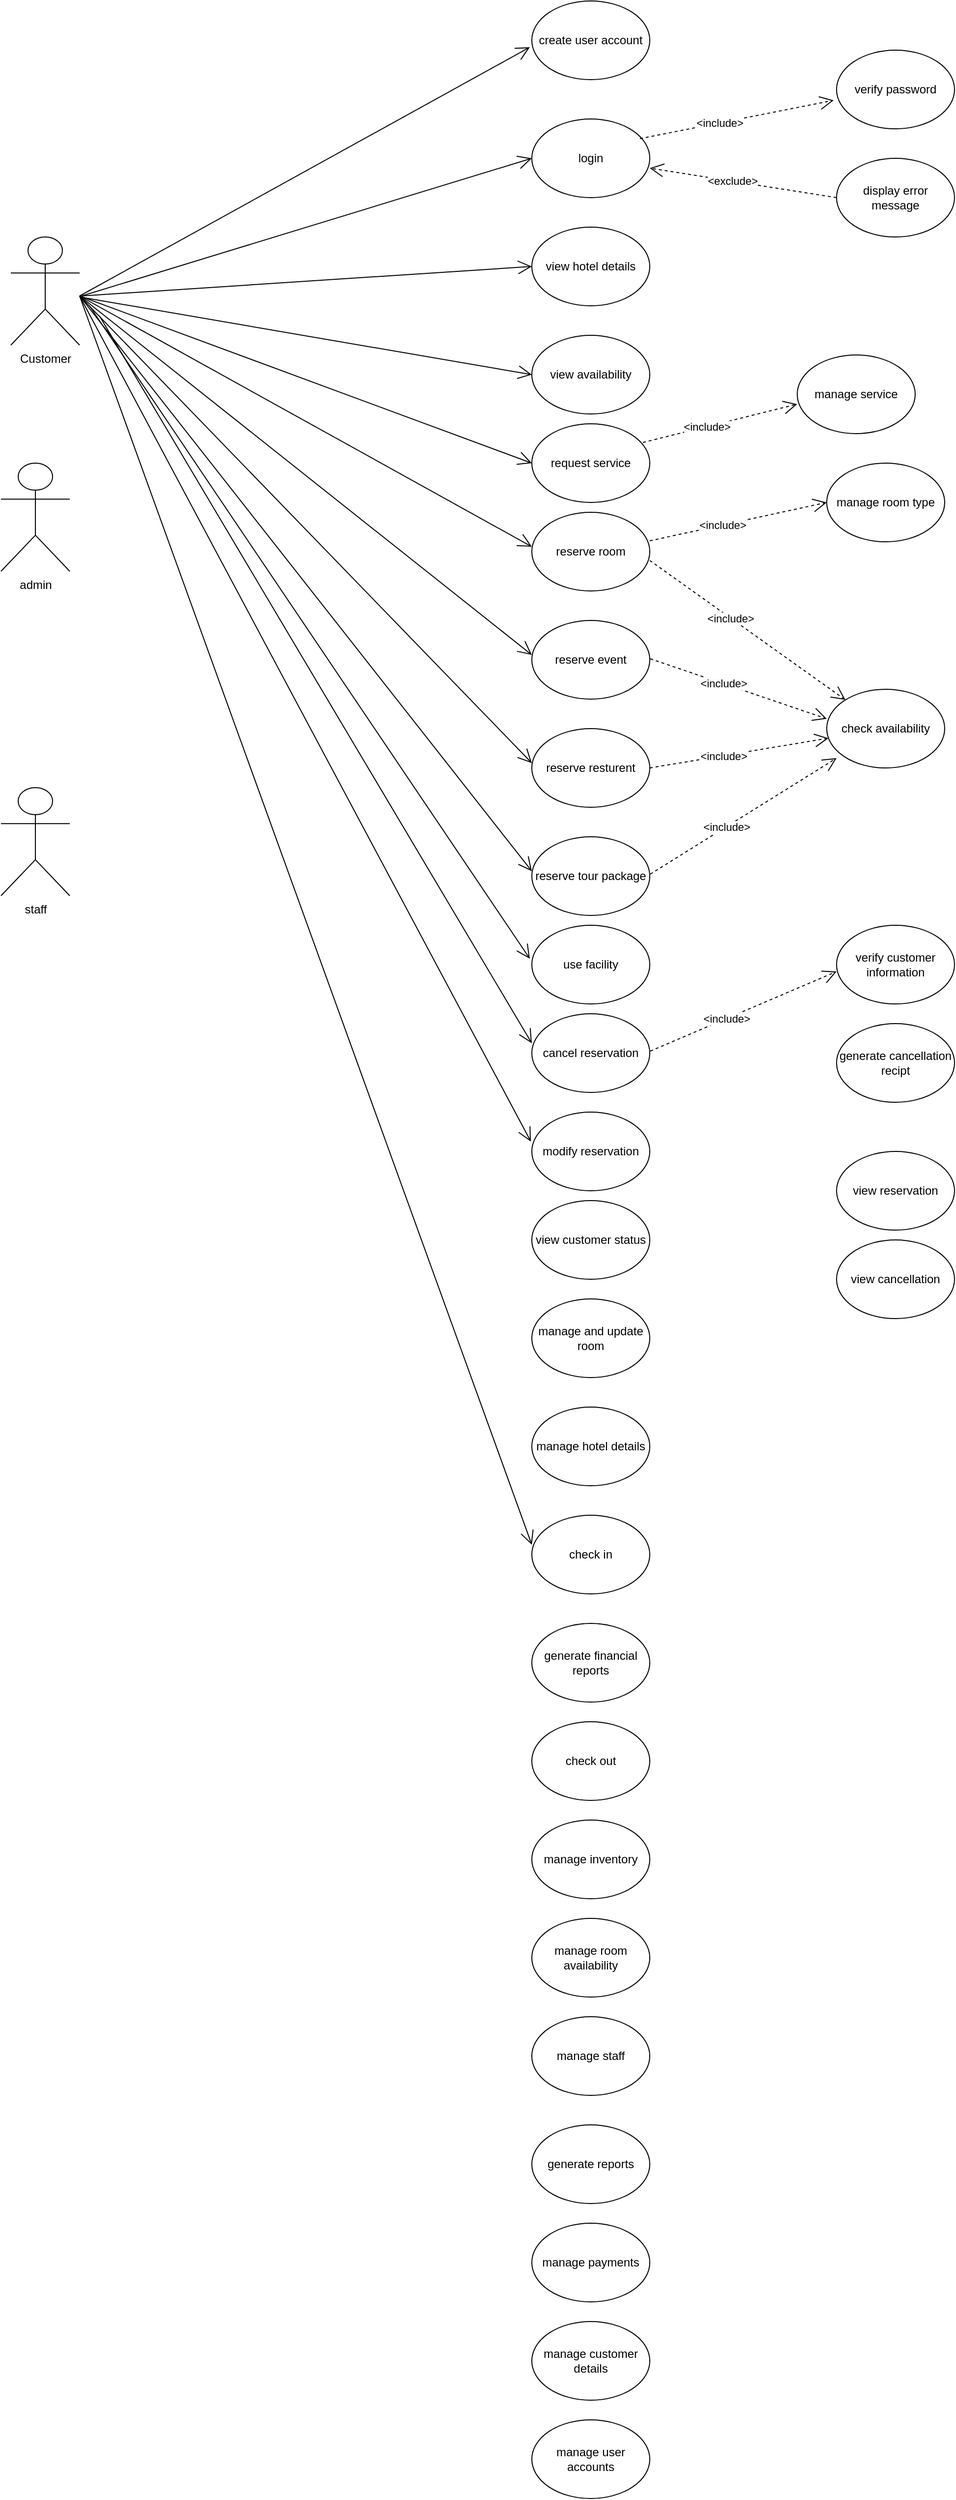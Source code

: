 <mxfile version="21.3.7" type="github">
  <diagram name="Page-1" id="8n2fAxBShtkgeZEnvYDV">
    <mxGraphModel dx="2222" dy="593" grid="1" gridSize="10" guides="1" tooltips="1" connect="1" arrows="1" fold="1" page="1" pageScale="1" pageWidth="1100" pageHeight="1700" math="0" shadow="0">
      <root>
        <mxCell id="0" />
        <mxCell id="1" parent="0" />
        <mxCell id="-rtBCofy2EuOzevjXCgD-1" value="&lt;div&gt;create user account&lt;/div&gt;" style="ellipse;whiteSpace=wrap;html=1;" vertex="1" parent="1">
          <mxGeometry x="410" y="20" width="120" height="80" as="geometry" />
        </mxCell>
        <mxCell id="-rtBCofy2EuOzevjXCgD-2" value="&lt;div&gt;login&lt;/div&gt;" style="ellipse;whiteSpace=wrap;html=1;" vertex="1" parent="1">
          <mxGeometry x="410" y="140" width="120" height="80" as="geometry" />
        </mxCell>
        <mxCell id="-rtBCofy2EuOzevjXCgD-3" value="verify password" style="ellipse;whiteSpace=wrap;html=1;" vertex="1" parent="1">
          <mxGeometry x="720" y="70" width="120" height="80" as="geometry" />
        </mxCell>
        <mxCell id="-rtBCofy2EuOzevjXCgD-4" value="display error message" style="ellipse;whiteSpace=wrap;html=1;" vertex="1" parent="1">
          <mxGeometry x="720" y="180" width="120" height="80" as="geometry" />
        </mxCell>
        <mxCell id="-rtBCofy2EuOzevjXCgD-5" value="view availability" style="ellipse;whiteSpace=wrap;html=1;" vertex="1" parent="1">
          <mxGeometry x="410" y="360" width="120" height="80" as="geometry" />
        </mxCell>
        <mxCell id="-rtBCofy2EuOzevjXCgD-6" value="reserve room" style="ellipse;whiteSpace=wrap;html=1;" vertex="1" parent="1">
          <mxGeometry x="410" y="540" width="120" height="80" as="geometry" />
        </mxCell>
        <mxCell id="-rtBCofy2EuOzevjXCgD-7" value="reserve event" style="ellipse;whiteSpace=wrap;html=1;" vertex="1" parent="1">
          <mxGeometry x="410" y="650" width="120" height="80" as="geometry" />
        </mxCell>
        <mxCell id="-rtBCofy2EuOzevjXCgD-8" value="reserve resturent" style="ellipse;whiteSpace=wrap;html=1;" vertex="1" parent="1">
          <mxGeometry x="410" y="760" width="120" height="80" as="geometry" />
        </mxCell>
        <mxCell id="-rtBCofy2EuOzevjXCgD-9" value="reserve tour package" style="ellipse;whiteSpace=wrap;html=1;" vertex="1" parent="1">
          <mxGeometry x="410" y="870" width="120" height="80" as="geometry" />
        </mxCell>
        <mxCell id="-rtBCofy2EuOzevjXCgD-10" value="manage and update room" style="ellipse;whiteSpace=wrap;html=1;" vertex="1" parent="1">
          <mxGeometry x="410" y="1340" width="120" height="80" as="geometry" />
        </mxCell>
        <mxCell id="-rtBCofy2EuOzevjXCgD-11" value="view customer status" style="ellipse;whiteSpace=wrap;html=1;" vertex="1" parent="1">
          <mxGeometry x="410" y="1240" width="120" height="80" as="geometry" />
        </mxCell>
        <mxCell id="-rtBCofy2EuOzevjXCgD-12" value="check availability" style="ellipse;whiteSpace=wrap;html=1;" vertex="1" parent="1">
          <mxGeometry x="710" y="720" width="120" height="80" as="geometry" />
        </mxCell>
        <mxCell id="-rtBCofy2EuOzevjXCgD-14" value="cancel reservation" style="ellipse;whiteSpace=wrap;html=1;" vertex="1" parent="1">
          <mxGeometry x="410" y="1050" width="120" height="80" as="geometry" />
        </mxCell>
        <mxCell id="-rtBCofy2EuOzevjXCgD-15" value="verify customer information" style="ellipse;whiteSpace=wrap;html=1;" vertex="1" parent="1">
          <mxGeometry x="720" y="960" width="120" height="80" as="geometry" />
        </mxCell>
        <mxCell id="-rtBCofy2EuOzevjXCgD-16" value="generate cancellation recipt" style="ellipse;whiteSpace=wrap;html=1;" vertex="1" parent="1">
          <mxGeometry x="720" y="1060" width="120" height="80" as="geometry" />
        </mxCell>
        <mxCell id="-rtBCofy2EuOzevjXCgD-19" value="view reservation" style="ellipse;whiteSpace=wrap;html=1;" vertex="1" parent="1">
          <mxGeometry x="720" y="1190" width="120" height="80" as="geometry" />
        </mxCell>
        <mxCell id="-rtBCofy2EuOzevjXCgD-20" value="view cancellation" style="ellipse;whiteSpace=wrap;html=1;" vertex="1" parent="1">
          <mxGeometry x="720" y="1280" width="120" height="80" as="geometry" />
        </mxCell>
        <mxCell id="-rtBCofy2EuOzevjXCgD-21" value="manage hotel details" style="ellipse;whiteSpace=wrap;html=1;" vertex="1" parent="1">
          <mxGeometry x="410" y="1450" width="120" height="80" as="geometry" />
        </mxCell>
        <mxCell id="-rtBCofy2EuOzevjXCgD-22" value="modify reservation" style="ellipse;whiteSpace=wrap;html=1;" vertex="1" parent="1">
          <mxGeometry x="410" y="1150" width="120" height="80" as="geometry" />
        </mxCell>
        <mxCell id="-rtBCofy2EuOzevjXCgD-23" value="view hotel details" style="ellipse;whiteSpace=wrap;html=1;" vertex="1" parent="1">
          <mxGeometry x="410" y="250" width="120" height="80" as="geometry" />
        </mxCell>
        <mxCell id="-rtBCofy2EuOzevjXCgD-24" value="generate financial reports" style="ellipse;whiteSpace=wrap;html=1;" vertex="1" parent="1">
          <mxGeometry x="410" y="1670" width="120" height="80" as="geometry" />
        </mxCell>
        <mxCell id="-rtBCofy2EuOzevjXCgD-25" value="check in" style="ellipse;whiteSpace=wrap;html=1;" vertex="1" parent="1">
          <mxGeometry x="410" y="1560" width="120" height="80" as="geometry" />
        </mxCell>
        <mxCell id="-rtBCofy2EuOzevjXCgD-26" value="check out" style="ellipse;whiteSpace=wrap;html=1;" vertex="1" parent="1">
          <mxGeometry x="410" y="1770" width="120" height="80" as="geometry" />
        </mxCell>
        <mxCell id="-rtBCofy2EuOzevjXCgD-27" value="manage inventory" style="ellipse;whiteSpace=wrap;html=1;" vertex="1" parent="1">
          <mxGeometry x="410" y="1870" width="120" height="80" as="geometry" />
        </mxCell>
        <mxCell id="-rtBCofy2EuOzevjXCgD-28" value="manage room availability" style="ellipse;whiteSpace=wrap;html=1;" vertex="1" parent="1">
          <mxGeometry x="410" y="1970" width="120" height="80" as="geometry" />
        </mxCell>
        <mxCell id="-rtBCofy2EuOzevjXCgD-29" value="manage staff" style="ellipse;whiteSpace=wrap;html=1;" vertex="1" parent="1">
          <mxGeometry x="410" y="2070" width="120" height="80" as="geometry" />
        </mxCell>
        <mxCell id="-rtBCofy2EuOzevjXCgD-30" value="generate reports" style="ellipse;whiteSpace=wrap;html=1;" vertex="1" parent="1">
          <mxGeometry x="410" y="2180" width="120" height="80" as="geometry" />
        </mxCell>
        <mxCell id="-rtBCofy2EuOzevjXCgD-31" value="manage payments" style="ellipse;whiteSpace=wrap;html=1;" vertex="1" parent="1">
          <mxGeometry x="410" y="2280" width="120" height="80" as="geometry" />
        </mxCell>
        <mxCell id="-rtBCofy2EuOzevjXCgD-32" value="manage customer details" style="ellipse;whiteSpace=wrap;html=1;" vertex="1" parent="1">
          <mxGeometry x="410" y="2380" width="120" height="80" as="geometry" />
        </mxCell>
        <mxCell id="-rtBCofy2EuOzevjXCgD-33" value="manage user accounts" style="ellipse;whiteSpace=wrap;html=1;" vertex="1" parent="1">
          <mxGeometry x="410" y="2480" width="120" height="80" as="geometry" />
        </mxCell>
        <mxCell id="-rtBCofy2EuOzevjXCgD-34" value="manage room type" style="ellipse;whiteSpace=wrap;html=1;" vertex="1" parent="1">
          <mxGeometry x="710" y="490" width="120" height="80" as="geometry" />
        </mxCell>
        <mxCell id="-rtBCofy2EuOzevjXCgD-35" value="use facility" style="ellipse;whiteSpace=wrap;html=1;" vertex="1" parent="1">
          <mxGeometry x="410" y="960" width="120" height="80" as="geometry" />
        </mxCell>
        <mxCell id="-rtBCofy2EuOzevjXCgD-37" value="request service" style="ellipse;whiteSpace=wrap;html=1;" vertex="1" parent="1">
          <mxGeometry x="410" y="450" width="120" height="80" as="geometry" />
        </mxCell>
        <mxCell id="-rtBCofy2EuOzevjXCgD-38" value="manage service" style="ellipse;whiteSpace=wrap;html=1;" vertex="1" parent="1">
          <mxGeometry x="680" y="380" width="120" height="80" as="geometry" />
        </mxCell>
        <mxCell id="-rtBCofy2EuOzevjXCgD-40" value="Customer" style="shape=umlActor;verticalLabelPosition=bottom;verticalAlign=top;html=1;outlineConnect=0;" vertex="1" parent="1">
          <mxGeometry x="-120" y="260" width="70" height="110" as="geometry" />
        </mxCell>
        <mxCell id="-rtBCofy2EuOzevjXCgD-42" value="admin" style="shape=umlActor;verticalLabelPosition=bottom;verticalAlign=top;html=1;outlineConnect=0;" vertex="1" parent="1">
          <mxGeometry x="-130" y="490" width="70" height="110" as="geometry" />
        </mxCell>
        <mxCell id="-rtBCofy2EuOzevjXCgD-43" value="staff" style="shape=umlActor;verticalLabelPosition=bottom;verticalAlign=top;html=1;outlineConnect=0;" vertex="1" parent="1">
          <mxGeometry x="-130" y="820" width="70" height="110" as="geometry" />
        </mxCell>
        <mxCell id="-rtBCofy2EuOzevjXCgD-54" value="" style="endArrow=open;dashed=1;endFill=0;endSize=12;html=1;rounded=0;entryX=-0.025;entryY=0.638;entryDx=0;entryDy=0;entryPerimeter=0;" edge="1" parent="1" target="-rtBCofy2EuOzevjXCgD-3">
          <mxGeometry width="160" relative="1" as="geometry">
            <mxPoint x="520" y="160" as="sourcePoint" />
            <mxPoint x="680" y="160" as="targetPoint" />
          </mxGeometry>
        </mxCell>
        <mxCell id="-rtBCofy2EuOzevjXCgD-56" value="&amp;lt;include&amp;gt;" style="edgeLabel;html=1;align=center;verticalAlign=middle;resizable=0;points=[];" vertex="1" connectable="0" parent="-rtBCofy2EuOzevjXCgD-54">
          <mxGeometry x="-0.178" relative="1" as="geometry">
            <mxPoint as="offset" />
          </mxGeometry>
        </mxCell>
        <mxCell id="-rtBCofy2EuOzevjXCgD-55" value="" style="endArrow=open;dashed=1;endFill=0;endSize=12;html=1;rounded=0;entryX=-0.025;entryY=0.638;entryDx=0;entryDy=0;entryPerimeter=0;exitX=0;exitY=0.5;exitDx=0;exitDy=0;" edge="1" parent="1" source="-rtBCofy2EuOzevjXCgD-4">
          <mxGeometry width="160" relative="1" as="geometry">
            <mxPoint x="333" y="229" as="sourcePoint" />
            <mxPoint x="530" y="190" as="targetPoint" />
          </mxGeometry>
        </mxCell>
        <mxCell id="-rtBCofy2EuOzevjXCgD-57" value="&amp;lt;exclude&amp;gt;" style="edgeLabel;html=1;align=center;verticalAlign=middle;resizable=0;points=[];" vertex="1" connectable="0" parent="-rtBCofy2EuOzevjXCgD-55">
          <mxGeometry x="0.116" relative="1" as="geometry">
            <mxPoint as="offset" />
          </mxGeometry>
        </mxCell>
        <mxCell id="-rtBCofy2EuOzevjXCgD-60" value="" style="endArrow=open;dashed=1;endFill=0;endSize=12;html=1;rounded=0;" edge="1" parent="1">
          <mxGeometry width="160" relative="1" as="geometry">
            <mxPoint x="523" y="469" as="sourcePoint" />
            <mxPoint x="680" y="430" as="targetPoint" />
          </mxGeometry>
        </mxCell>
        <mxCell id="-rtBCofy2EuOzevjXCgD-61" value="&amp;lt;include&amp;gt;" style="edgeLabel;html=1;align=center;verticalAlign=middle;resizable=0;points=[];" vertex="1" connectable="0" parent="-rtBCofy2EuOzevjXCgD-60">
          <mxGeometry x="-0.178" relative="1" as="geometry">
            <mxPoint as="offset" />
          </mxGeometry>
        </mxCell>
        <mxCell id="-rtBCofy2EuOzevjXCgD-62" value="" style="endArrow=open;dashed=1;endFill=0;endSize=12;html=1;rounded=0;entryX=0;entryY=0.5;entryDx=0;entryDy=0;" edge="1" parent="1" target="-rtBCofy2EuOzevjXCgD-34">
          <mxGeometry width="160" relative="1" as="geometry">
            <mxPoint x="530" y="569" as="sourcePoint" />
            <mxPoint x="687" y="530" as="targetPoint" />
          </mxGeometry>
        </mxCell>
        <mxCell id="-rtBCofy2EuOzevjXCgD-63" value="&amp;lt;include&amp;gt;" style="edgeLabel;html=1;align=center;verticalAlign=middle;resizable=0;points=[];" vertex="1" connectable="0" parent="-rtBCofy2EuOzevjXCgD-62">
          <mxGeometry x="-0.178" relative="1" as="geometry">
            <mxPoint as="offset" />
          </mxGeometry>
        </mxCell>
        <mxCell id="-rtBCofy2EuOzevjXCgD-64" value="" style="endArrow=open;dashed=1;endFill=0;endSize=12;html=1;rounded=0;" edge="1" parent="1" target="-rtBCofy2EuOzevjXCgD-12">
          <mxGeometry width="160" relative="1" as="geometry">
            <mxPoint x="530" y="589" as="sourcePoint" />
            <mxPoint x="710" y="550" as="targetPoint" />
          </mxGeometry>
        </mxCell>
        <mxCell id="-rtBCofy2EuOzevjXCgD-65" value="&amp;lt;include&amp;gt;" style="edgeLabel;html=1;align=center;verticalAlign=middle;resizable=0;points=[];" vertex="1" connectable="0" parent="-rtBCofy2EuOzevjXCgD-64">
          <mxGeometry x="-0.178" relative="1" as="geometry">
            <mxPoint as="offset" />
          </mxGeometry>
        </mxCell>
        <mxCell id="-rtBCofy2EuOzevjXCgD-66" value="" style="endArrow=open;dashed=1;endFill=0;endSize=12;html=1;rounded=0;" edge="1" parent="1">
          <mxGeometry width="160" relative="1" as="geometry">
            <mxPoint x="530.5" y="689" as="sourcePoint" />
            <mxPoint x="710" y="750" as="targetPoint" />
          </mxGeometry>
        </mxCell>
        <mxCell id="-rtBCofy2EuOzevjXCgD-67" value="&amp;lt;include&amp;gt;" style="edgeLabel;html=1;align=center;verticalAlign=middle;resizable=0;points=[];" vertex="1" connectable="0" parent="-rtBCofy2EuOzevjXCgD-66">
          <mxGeometry x="-0.178" relative="1" as="geometry">
            <mxPoint as="offset" />
          </mxGeometry>
        </mxCell>
        <mxCell id="-rtBCofy2EuOzevjXCgD-68" value="" style="endArrow=open;dashed=1;endFill=0;endSize=12;html=1;rounded=0;" edge="1" parent="1" target="-rtBCofy2EuOzevjXCgD-12">
          <mxGeometry width="160" relative="1" as="geometry">
            <mxPoint x="530" y="800" as="sourcePoint" />
            <mxPoint x="729" y="942" as="targetPoint" />
          </mxGeometry>
        </mxCell>
        <mxCell id="-rtBCofy2EuOzevjXCgD-69" value="&amp;lt;include&amp;gt;" style="edgeLabel;html=1;align=center;verticalAlign=middle;resizable=0;points=[];" vertex="1" connectable="0" parent="-rtBCofy2EuOzevjXCgD-68">
          <mxGeometry x="-0.178" relative="1" as="geometry">
            <mxPoint as="offset" />
          </mxGeometry>
        </mxCell>
        <mxCell id="-rtBCofy2EuOzevjXCgD-70" value="" style="endArrow=open;dashed=1;endFill=0;endSize=12;html=1;rounded=0;" edge="1" parent="1">
          <mxGeometry width="160" relative="1" as="geometry">
            <mxPoint x="530.5" y="908" as="sourcePoint" />
            <mxPoint x="720" y="790" as="targetPoint" />
          </mxGeometry>
        </mxCell>
        <mxCell id="-rtBCofy2EuOzevjXCgD-71" value="&amp;lt;include&amp;gt;" style="edgeLabel;html=1;align=center;verticalAlign=middle;resizable=0;points=[];" vertex="1" connectable="0" parent="-rtBCofy2EuOzevjXCgD-70">
          <mxGeometry x="-0.178" relative="1" as="geometry">
            <mxPoint as="offset" />
          </mxGeometry>
        </mxCell>
        <mxCell id="-rtBCofy2EuOzevjXCgD-72" value="" style="endArrow=open;dashed=1;endFill=0;endSize=12;html=1;rounded=0;entryX=0;entryY=0.588;entryDx=0;entryDy=0;entryPerimeter=0;" edge="1" parent="1" target="-rtBCofy2EuOzevjXCgD-15">
          <mxGeometry width="160" relative="1" as="geometry">
            <mxPoint x="530.5" y="1088" as="sourcePoint" />
            <mxPoint x="720" y="970" as="targetPoint" />
          </mxGeometry>
        </mxCell>
        <mxCell id="-rtBCofy2EuOzevjXCgD-73" value="&amp;lt;include&amp;gt;" style="edgeLabel;html=1;align=center;verticalAlign=middle;resizable=0;points=[];" vertex="1" connectable="0" parent="-rtBCofy2EuOzevjXCgD-72">
          <mxGeometry x="-0.178" relative="1" as="geometry">
            <mxPoint as="offset" />
          </mxGeometry>
        </mxCell>
        <mxCell id="-rtBCofy2EuOzevjXCgD-74" value="" style="endArrow=open;endFill=1;endSize=12;html=1;rounded=0;entryX=-0.017;entryY=0.588;entryDx=0;entryDy=0;entryPerimeter=0;" edge="1" parent="1" target="-rtBCofy2EuOzevjXCgD-1">
          <mxGeometry width="160" relative="1" as="geometry">
            <mxPoint x="-50" y="320" as="sourcePoint" />
            <mxPoint x="110" y="314.5" as="targetPoint" />
          </mxGeometry>
        </mxCell>
        <mxCell id="-rtBCofy2EuOzevjXCgD-75" value="" style="endArrow=open;endFill=1;endSize=12;html=1;rounded=0;entryX=0;entryY=0.5;entryDx=0;entryDy=0;" edge="1" parent="1" target="-rtBCofy2EuOzevjXCgD-2">
          <mxGeometry width="160" relative="1" as="geometry">
            <mxPoint x="-48" y="320" as="sourcePoint" />
            <mxPoint x="410" y="100" as="targetPoint" />
          </mxGeometry>
        </mxCell>
        <mxCell id="-rtBCofy2EuOzevjXCgD-76" value="" style="endArrow=open;endFill=1;endSize=12;html=1;rounded=0;entryX=0;entryY=0.5;entryDx=0;entryDy=0;" edge="1" parent="1">
          <mxGeometry width="160" relative="1" as="geometry">
            <mxPoint x="-48" y="320" as="sourcePoint" />
            <mxPoint x="410" y="290" as="targetPoint" />
          </mxGeometry>
        </mxCell>
        <mxCell id="-rtBCofy2EuOzevjXCgD-77" value="" style="endArrow=open;endFill=1;endSize=12;html=1;rounded=0;entryX=0;entryY=0.5;entryDx=0;entryDy=0;" edge="1" parent="1" source="-rtBCofy2EuOzevjXCgD-40">
          <mxGeometry width="160" relative="1" as="geometry">
            <mxPoint x="-48" y="430" as="sourcePoint" />
            <mxPoint x="410" y="400" as="targetPoint" />
          </mxGeometry>
        </mxCell>
        <mxCell id="-rtBCofy2EuOzevjXCgD-78" value="" style="endArrow=open;endFill=1;endSize=12;html=1;rounded=0;entryX=0;entryY=0.5;entryDx=0;entryDy=0;" edge="1" parent="1" target="-rtBCofy2EuOzevjXCgD-37">
          <mxGeometry width="160" relative="1" as="geometry">
            <mxPoint x="-50" y="320" as="sourcePoint" />
            <mxPoint x="420" y="410" as="targetPoint" />
          </mxGeometry>
        </mxCell>
        <mxCell id="-rtBCofy2EuOzevjXCgD-79" value="" style="endArrow=open;endFill=1;endSize=12;html=1;rounded=0;entryX=0;entryY=0.5;entryDx=0;entryDy=0;" edge="1" parent="1">
          <mxGeometry width="160" relative="1" as="geometry">
            <mxPoint x="-50" y="320" as="sourcePoint" />
            <mxPoint x="410" y="575" as="targetPoint" />
          </mxGeometry>
        </mxCell>
        <mxCell id="-rtBCofy2EuOzevjXCgD-80" value="" style="endArrow=open;endFill=1;endSize=12;html=1;rounded=0;entryX=0;entryY=0.5;entryDx=0;entryDy=0;" edge="1" parent="1">
          <mxGeometry width="160" relative="1" as="geometry">
            <mxPoint x="-50" y="320" as="sourcePoint" />
            <mxPoint x="410" y="685" as="targetPoint" />
          </mxGeometry>
        </mxCell>
        <mxCell id="-rtBCofy2EuOzevjXCgD-81" value="" style="endArrow=open;endFill=1;endSize=12;html=1;rounded=0;entryX=0;entryY=0.5;entryDx=0;entryDy=0;" edge="1" parent="1">
          <mxGeometry width="160" relative="1" as="geometry">
            <mxPoint x="-50" y="320" as="sourcePoint" />
            <mxPoint x="410" y="795" as="targetPoint" />
          </mxGeometry>
        </mxCell>
        <mxCell id="-rtBCofy2EuOzevjXCgD-82" value="" style="endArrow=open;endFill=1;endSize=12;html=1;rounded=0;entryX=0;entryY=0.5;entryDx=0;entryDy=0;" edge="1" parent="1">
          <mxGeometry width="160" relative="1" as="geometry">
            <mxPoint x="-50" y="320" as="sourcePoint" />
            <mxPoint x="410" y="905" as="targetPoint" />
          </mxGeometry>
        </mxCell>
        <mxCell id="-rtBCofy2EuOzevjXCgD-83" value="" style="endArrow=open;endFill=1;endSize=12;html=1;rounded=0;entryX=-0.017;entryY=0.425;entryDx=0;entryDy=0;entryPerimeter=0;" edge="1" parent="1" target="-rtBCofy2EuOzevjXCgD-35">
          <mxGeometry width="160" relative="1" as="geometry">
            <mxPoint x="-40" y="330" as="sourcePoint" />
            <mxPoint x="380" y="930" as="targetPoint" />
          </mxGeometry>
        </mxCell>
        <mxCell id="-rtBCofy2EuOzevjXCgD-84" value="" style="endArrow=open;endFill=1;endSize=12;html=1;rounded=0;entryX=0;entryY=0.375;entryDx=0;entryDy=0;entryPerimeter=0;" edge="1" parent="1" target="-rtBCofy2EuOzevjXCgD-14">
          <mxGeometry width="160" relative="1" as="geometry">
            <mxPoint x="-30" y="340" as="sourcePoint" />
            <mxPoint x="418" y="1004" as="targetPoint" />
          </mxGeometry>
        </mxCell>
        <mxCell id="-rtBCofy2EuOzevjXCgD-85" value="" style="endArrow=open;endFill=1;endSize=12;html=1;rounded=0;entryX=-0.008;entryY=0.375;entryDx=0;entryDy=0;entryPerimeter=0;" edge="1" parent="1" target="-rtBCofy2EuOzevjXCgD-22">
          <mxGeometry width="160" relative="1" as="geometry">
            <mxPoint x="-50" y="320" as="sourcePoint" />
            <mxPoint x="420" y="1090" as="targetPoint" />
          </mxGeometry>
        </mxCell>
        <mxCell id="-rtBCofy2EuOzevjXCgD-86" value="" style="endArrow=open;endFill=1;endSize=12;html=1;rounded=0;entryX=0;entryY=0.375;entryDx=0;entryDy=0;entryPerimeter=0;" edge="1" parent="1" target="-rtBCofy2EuOzevjXCgD-25">
          <mxGeometry width="160" relative="1" as="geometry">
            <mxPoint x="-50" y="320" as="sourcePoint" />
            <mxPoint x="340" y="1400" as="targetPoint" />
          </mxGeometry>
        </mxCell>
      </root>
    </mxGraphModel>
  </diagram>
</mxfile>
